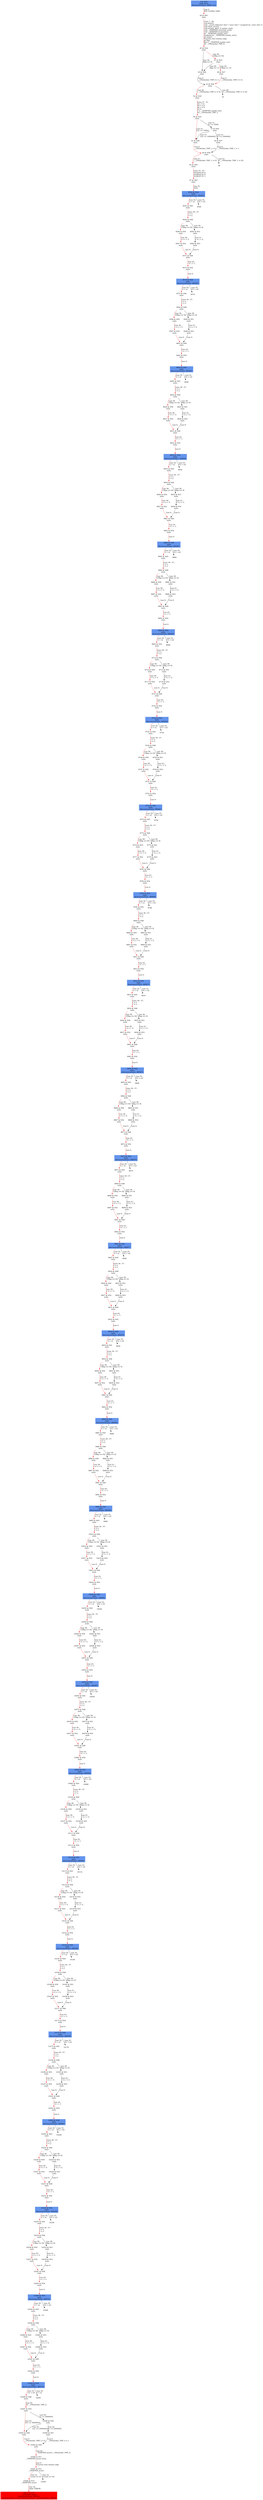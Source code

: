 digraph ARG {
node [style="filled" shape="box" color="white"]
0 [fillcolor="cornflowerblue" label="0 @ N20\nmain entry\nAbstractionState: ABS0: true\n" id="0"]
44 [label="44 @ N61\nmain\n" id="44"]
45 [label="45 @ N24\nmain\n" id="45"]
50 [label="50 @ N26\nmain\n" id="50"]
53 [label="53 @ N28\nmain\n" id="53"]
54 [label="54 @ N29\nmain\n" id="54"]
56 [label="56 @ N35\nmain\n" id="56"]
61 [label="61 @ N38\nmain\n" id="61"]
64 [label="64 @ N39\nmain\n" id="64"]
65 [label="65 @ N40\nmain\n" id="65"]
67 [label="67 @ N43\nmain\n" id="67"]
9544 [fillcolor="cornflowerblue" label="9544 @ N44\nmain\nAbstractionState: ABS653\n" id="9544"]
9545 [label="9545 @ N45\nmain\n" id="9545"]
9564 [label="9564 @ N48\nmain\n" id="9564"]
9566 [label="9566 @ N50\nmain\n" id="9566"]
9567 [label="9567 @ N52\nmain\n" id="9567"]
9571 [label="9571 @ N49\nmain\n" id="9571"]
9572 [label="9572 @ N54\nmain\n" id="9572"]
9574 [fillcolor="cornflowerblue" label="9574 @ N44\nmain\nAbstractionState: ABS655\n" id="9574"]
9575 [label="9575 @ N45\nmain\n" id="9575"]
9594 [label="9594 @ N48\nmain\n" id="9594"]
9596 [label="9596 @ N50\nmain\n" id="9596"]
9597 [label="9597 @ N52\nmain\n" id="9597"]
9601 [label="9601 @ N49\nmain\n" id="9601"]
9602 [label="9602 @ N54\nmain\n" id="9602"]
9604 [fillcolor="cornflowerblue" label="9604 @ N44\nmain\nAbstractionState: ABS657\n" id="9604"]
9605 [label="9605 @ N45\nmain\n" id="9605"]
9624 [label="9624 @ N48\nmain\n" id="9624"]
9626 [label="9626 @ N50\nmain\n" id="9626"]
9627 [label="9627 @ N52\nmain\n" id="9627"]
9631 [label="9631 @ N49\nmain\n" id="9631"]
9632 [label="9632 @ N54\nmain\n" id="9632"]
9634 [fillcolor="cornflowerblue" label="9634 @ N44\nmain\nAbstractionState: ABS659\n" id="9634"]
9635 [label="9635 @ N45\nmain\n" id="9635"]
9654 [label="9654 @ N48\nmain\n" id="9654"]
9656 [label="9656 @ N50\nmain\n" id="9656"]
9657 [label="9657 @ N52\nmain\n" id="9657"]
9661 [label="9661 @ N49\nmain\n" id="9661"]
9662 [label="9662 @ N54\nmain\n" id="9662"]
9664 [fillcolor="cornflowerblue" label="9664 @ N44\nmain\nAbstractionState: ABS661\n" id="9664"]
9665 [label="9665 @ N45\nmain\n" id="9665"]
9684 [label="9684 @ N48\nmain\n" id="9684"]
9686 [label="9686 @ N50\nmain\n" id="9686"]
9687 [label="9687 @ N52\nmain\n" id="9687"]
9691 [label="9691 @ N49\nmain\n" id="9691"]
9692 [label="9692 @ N54\nmain\n" id="9692"]
9694 [fillcolor="cornflowerblue" label="9694 @ N44\nmain\nAbstractionState: ABS663\n" id="9694"]
9695 [label="9695 @ N45\nmain\n" id="9695"]
9714 [label="9714 @ N48\nmain\n" id="9714"]
9716 [label="9716 @ N50\nmain\n" id="9716"]
9717 [label="9717 @ N52\nmain\n" id="9717"]
9721 [label="9721 @ N49\nmain\n" id="9721"]
9722 [label="9722 @ N54\nmain\n" id="9722"]
9724 [fillcolor="cornflowerblue" label="9724 @ N44\nmain\nAbstractionState: ABS665\n" id="9724"]
9725 [label="9725 @ N45\nmain\n" id="9725"]
9744 [label="9744 @ N48\nmain\n" id="9744"]
9746 [label="9746 @ N50\nmain\n" id="9746"]
9747 [label="9747 @ N52\nmain\n" id="9747"]
9751 [label="9751 @ N49\nmain\n" id="9751"]
9752 [label="9752 @ N54\nmain\n" id="9752"]
9754 [fillcolor="cornflowerblue" label="9754 @ N44\nmain\nAbstractionState: ABS667\n" id="9754"]
9755 [label="9755 @ N45\nmain\n" id="9755"]
9774 [label="9774 @ N48\nmain\n" id="9774"]
9776 [label="9776 @ N50\nmain\n" id="9776"]
9777 [label="9777 @ N52\nmain\n" id="9777"]
9781 [label="9781 @ N49\nmain\n" id="9781"]
9782 [label="9782 @ N54\nmain\n" id="9782"]
9784 [fillcolor="cornflowerblue" label="9784 @ N44\nmain\nAbstractionState: ABS669\n" id="9784"]
9785 [label="9785 @ N45\nmain\n" id="9785"]
9804 [label="9804 @ N48\nmain\n" id="9804"]
9806 [label="9806 @ N50\nmain\n" id="9806"]
9807 [label="9807 @ N52\nmain\n" id="9807"]
9811 [label="9811 @ N49\nmain\n" id="9811"]
9812 [label="9812 @ N54\nmain\n" id="9812"]
9814 [fillcolor="cornflowerblue" label="9814 @ N44\nmain\nAbstractionState: ABS671\n" id="9814"]
9815 [label="9815 @ N45\nmain\n" id="9815"]
9834 [label="9834 @ N48\nmain\n" id="9834"]
9836 [label="9836 @ N50\nmain\n" id="9836"]
9837 [label="9837 @ N52\nmain\n" id="9837"]
9841 [label="9841 @ N49\nmain\n" id="9841"]
9842 [label="9842 @ N54\nmain\n" id="9842"]
9844 [fillcolor="cornflowerblue" label="9844 @ N44\nmain\nAbstractionState: ABS673\n" id="9844"]
9845 [label="9845 @ N45\nmain\n" id="9845"]
9864 [label="9864 @ N48\nmain\n" id="9864"]
9866 [label="9866 @ N50\nmain\n" id="9866"]
9867 [label="9867 @ N52\nmain\n" id="9867"]
9871 [label="9871 @ N49\nmain\n" id="9871"]
9872 [label="9872 @ N54\nmain\n" id="9872"]
9874 [fillcolor="cornflowerblue" label="9874 @ N44\nmain\nAbstractionState: ABS675\n" id="9874"]
9875 [label="9875 @ N45\nmain\n" id="9875"]
9894 [label="9894 @ N48\nmain\n" id="9894"]
9896 [label="9896 @ N50\nmain\n" id="9896"]
9897 [label="9897 @ N52\nmain\n" id="9897"]
9901 [label="9901 @ N49\nmain\n" id="9901"]
9902 [label="9902 @ N54\nmain\n" id="9902"]
9904 [fillcolor="cornflowerblue" label="9904 @ N44\nmain\nAbstractionState: ABS677\n" id="9904"]
9905 [label="9905 @ N45\nmain\n" id="9905"]
9924 [label="9924 @ N48\nmain\n" id="9924"]
9926 [label="9926 @ N50\nmain\n" id="9926"]
9927 [label="9927 @ N52\nmain\n" id="9927"]
9931 [label="9931 @ N49\nmain\n" id="9931"]
9932 [label="9932 @ N54\nmain\n" id="9932"]
9934 [fillcolor="cornflowerblue" label="9934 @ N44\nmain\nAbstractionState: ABS679\n" id="9934"]
9935 [label="9935 @ N45\nmain\n" id="9935"]
9954 [label="9954 @ N48\nmain\n" id="9954"]
9956 [label="9956 @ N50\nmain\n" id="9956"]
9957 [label="9957 @ N52\nmain\n" id="9957"]
9961 [label="9961 @ N49\nmain\n" id="9961"]
9962 [label="9962 @ N54\nmain\n" id="9962"]
9964 [fillcolor="cornflowerblue" label="9964 @ N44\nmain\nAbstractionState: ABS681\n" id="9964"]
9965 [label="9965 @ N45\nmain\n" id="9965"]
9984 [label="9984 @ N48\nmain\n" id="9984"]
9986 [label="9986 @ N50\nmain\n" id="9986"]
9987 [label="9987 @ N52\nmain\n" id="9987"]
9991 [label="9991 @ N49\nmain\n" id="9991"]
9992 [label="9992 @ N54\nmain\n" id="9992"]
9994 [fillcolor="cornflowerblue" label="9994 @ N44\nmain\nAbstractionState: ABS683\n" id="9994"]
9995 [label="9995 @ N45\nmain\n" id="9995"]
10014 [label="10014 @ N48\nmain\n" id="10014"]
10016 [label="10016 @ N50\nmain\n" id="10016"]
10017 [label="10017 @ N52\nmain\n" id="10017"]
10021 [label="10021 @ N49\nmain\n" id="10021"]
10022 [label="10022 @ N54\nmain\n" id="10022"]
10024 [fillcolor="cornflowerblue" label="10024 @ N44\nmain\nAbstractionState: ABS685\n" id="10024"]
10025 [label="10025 @ N45\nmain\n" id="10025"]
10044 [label="10044 @ N48\nmain\n" id="10044"]
10046 [label="10046 @ N50\nmain\n" id="10046"]
10047 [label="10047 @ N52\nmain\n" id="10047"]
10051 [label="10051 @ N49\nmain\n" id="10051"]
10052 [label="10052 @ N54\nmain\n" id="10052"]
10054 [fillcolor="cornflowerblue" label="10054 @ N44\nmain\nAbstractionState: ABS687\n" id="10054"]
10055 [label="10055 @ N45\nmain\n" id="10055"]
10074 [label="10074 @ N48\nmain\n" id="10074"]
10076 [label="10076 @ N50\nmain\n" id="10076"]
10077 [label="10077 @ N52\nmain\n" id="10077"]
10081 [label="10081 @ N49\nmain\n" id="10081"]
10082 [label="10082 @ N54\nmain\n" id="10082"]
10084 [fillcolor="cornflowerblue" label="10084 @ N44\nmain\nAbstractionState: ABS689\n" id="10084"]
10085 [label="10085 @ N45\nmain\n" id="10085"]
10104 [label="10104 @ N48\nmain\n" id="10104"]
10106 [label="10106 @ N50\nmain\n" id="10106"]
10107 [label="10107 @ N52\nmain\n" id="10107"]
10111 [label="10111 @ N49\nmain\n" id="10111"]
10112 [label="10112 @ N54\nmain\n" id="10112"]
10114 [fillcolor="cornflowerblue" label="10114 @ N44\nmain\nAbstractionState: ABS691\n" id="10114"]
10115 [label="10115 @ N45\nmain\n" id="10115"]
10134 [label="10134 @ N48\nmain\n" id="10134"]
10136 [label="10136 @ N50\nmain\n" id="10136"]
10137 [label="10137 @ N52\nmain\n" id="10137"]
10141 [label="10141 @ N49\nmain\n" id="10141"]
10142 [label="10142 @ N54\nmain\n" id="10142"]
10144 [fillcolor="cornflowerblue" label="10144 @ N44\nmain\nAbstractionState: ABS693\n" id="10144"]
10145 [label="10145 @ N45\nmain\n" id="10145"]
10164 [label="10164 @ N48\nmain\n" id="10164"]
10166 [label="10166 @ N50\nmain\n" id="10166"]
10167 [label="10167 @ N52\nmain\n" id="10167"]
10171 [label="10171 @ N49\nmain\n" id="10171"]
10172 [label="10172 @ N54\nmain\n" id="10172"]
10174 [fillcolor="cornflowerblue" label="10174 @ N44\nmain\nAbstractionState: ABS695\n" id="10174"]
10175 [label="10175 @ N45\nmain\n" id="10175"]
10194 [label="10194 @ N48\nmain\n" id="10194"]
10196 [label="10196 @ N50\nmain\n" id="10196"]
10197 [label="10197 @ N52\nmain\n" id="10197"]
10201 [label="10201 @ N49\nmain\n" id="10201"]
10202 [label="10202 @ N54\nmain\n" id="10202"]
10204 [fillcolor="cornflowerblue" label="10204 @ N44\nmain\nAbstractionState: ABS697\n" id="10204"]
10205 [label="10205 @ N45\nmain\n" id="10205"]
10224 [label="10224 @ N48\nmain\n" id="10224"]
10226 [label="10226 @ N50\nmain\n" id="10226"]
10227 [label="10227 @ N52\nmain\n" id="10227"]
10231 [label="10231 @ N49\nmain\n" id="10231"]
10232 [label="10232 @ N54\nmain\n" id="10232"]
10234 [fillcolor="cornflowerblue" label="10234 @ N44\nmain\nAbstractionState: ABS699\n" id="10234"]
10235 [label="10235 @ N45\nmain\n" id="10235"]
10254 [label="10254 @ N48\nmain\n" id="10254"]
10256 [label="10256 @ N50\nmain\n" id="10256"]
10257 [label="10257 @ N52\nmain\n" id="10257"]
10261 [label="10261 @ N49\nmain\n" id="10261"]
10262 [label="10262 @ N54\nmain\n" id="10262"]
10264 [fillcolor="cornflowerblue" label="10264 @ N44\nmain\nAbstractionState: ABS701\n" id="10264"]
10265 [label="10265 @ N45\nmain\n" id="10265"]
10284 [label="10284 @ N48\nmain\n" id="10284"]
10286 [label="10286 @ N50\nmain\n" id="10286"]
10287 [label="10287 @ N52\nmain\n" id="10287"]
10291 [label="10291 @ N49\nmain\n" id="10291"]
10292 [label="10292 @ N54\nmain\n" id="10292"]
10294 [fillcolor="cornflowerblue" label="10294 @ N44\nmain\nAbstractionState: ABS703\n" id="10294"]
10296 [label="10296 @ N46\nmain\n" id="10296"]
10297 [label="10297 @ N55\nmain\n" id="10297"]
10302 [label="10302 @ N58\nmain\n" id="10302"]
10305 [label="10305 @ N59\nmain\n" id="10305"]
10306 [label="10306 @ N11\n__VERIFIER_assert entry\n" id="10306"]
10307 [label="10307 @ N12\n__VERIFIER_assert\n" id="10307"]
10308 [label="10308 @ N14\n__VERIFIER_assert\n" id="10308"]
10311 [fillcolor="red" label="10311 @ N15\n__VERIFIER_assert\nAbstractionState: ABS704\n AutomatonState: ErrorLabelAutomaton: _predefinedState_ERROR\n" id="10311"]
10298 [label="10298 @ N56\nmain\n" id="10298"]
10300 [label="10300 @ N57\nmain\n" id="10300"]
10285 [label="10285 @ N51\nmain\n" id="10285"]
10289 [label="10289 @ N53\nmain\n" id="10289"]
10255 [label="10255 @ N51\nmain\n" id="10255"]
10259 [label="10259 @ N53\nmain\n" id="10259"]
10225 [label="10225 @ N51\nmain\n" id="10225"]
10229 [label="10229 @ N53\nmain\n" id="10229"]
10195 [label="10195 @ N51\nmain\n" id="10195"]
10199 [label="10199 @ N53\nmain\n" id="10199"]
10165 [label="10165 @ N51\nmain\n" id="10165"]
10169 [label="10169 @ N53\nmain\n" id="10169"]
10135 [label="10135 @ N51\nmain\n" id="10135"]
10139 [label="10139 @ N53\nmain\n" id="10139"]
10105 [label="10105 @ N51\nmain\n" id="10105"]
10109 [label="10109 @ N53\nmain\n" id="10109"]
10075 [label="10075 @ N51\nmain\n" id="10075"]
10079 [label="10079 @ N53\nmain\n" id="10079"]
10045 [label="10045 @ N51\nmain\n" id="10045"]
10049 [label="10049 @ N53\nmain\n" id="10049"]
10015 [label="10015 @ N51\nmain\n" id="10015"]
10019 [label="10019 @ N53\nmain\n" id="10019"]
9985 [label="9985 @ N51\nmain\n" id="9985"]
9989 [label="9989 @ N53\nmain\n" id="9989"]
9955 [label="9955 @ N51\nmain\n" id="9955"]
9959 [label="9959 @ N53\nmain\n" id="9959"]
9925 [label="9925 @ N51\nmain\n" id="9925"]
9929 [label="9929 @ N53\nmain\n" id="9929"]
9895 [label="9895 @ N51\nmain\n" id="9895"]
9899 [label="9899 @ N53\nmain\n" id="9899"]
9865 [label="9865 @ N51\nmain\n" id="9865"]
9869 [label="9869 @ N53\nmain\n" id="9869"]
9835 [label="9835 @ N51\nmain\n" id="9835"]
9839 [label="9839 @ N53\nmain\n" id="9839"]
9805 [label="9805 @ N51\nmain\n" id="9805"]
9809 [label="9809 @ N53\nmain\n" id="9809"]
9775 [label="9775 @ N51\nmain\n" id="9775"]
9779 [label="9779 @ N53\nmain\n" id="9779"]
9745 [label="9745 @ N51\nmain\n" id="9745"]
9749 [label="9749 @ N53\nmain\n" id="9749"]
9715 [label="9715 @ N51\nmain\n" id="9715"]
9719 [label="9719 @ N53\nmain\n" id="9719"]
9685 [label="9685 @ N51\nmain\n" id="9685"]
9689 [label="9689 @ N53\nmain\n" id="9689"]
9655 [label="9655 @ N51\nmain\n" id="9655"]
9659 [label="9659 @ N53\nmain\n" id="9659"]
9625 [label="9625 @ N51\nmain\n" id="9625"]
9629 [label="9629 @ N53\nmain\n" id="9629"]
9595 [label="9595 @ N51\nmain\n" id="9595"]
9599 [label="9599 @ N53\nmain\n" id="9599"]
9565 [label="9565 @ N51\nmain\n" id="9565"]
9569 [label="9569 @ N53\nmain\n" id="9569"]
57 [label="57 @ N36\nmain\n" id="57"]
59 [label="59 @ N37\nmain\n" id="59"]
47 [label="47 @ N25\nmain\n" id="47"]
49 [label="49 @ N27\nmain\n" id="49"]
0 -> 44 [color="red" label="Line 0: \lINIT GLOBAL VARS\l" id="0 -> 44"]
44 -> 45 [color="red" label="Lines 7 - 26: \lvoid abort();\lvoid __assert_fail(const char *, const char *, unsigned int, const char *);\lvoid reach_error();\lvoid assume_abort_if_not(int cond);\lvoid __VERIFIER_assert(int cond);\lvoid __VERIFIER_assume(int);\lint __VERIFIER_nondet_int();\lunsigned int __VERIFIER_nondet_uint();\lint main();\lFunction start dummy edge\lint flag;\lflag = __VERIFIER_nondet_int();\lint __CPAchecker_TMP_0;\l" id="44 -> 45"]
45 -> 47 [color="red" label="Line 26: \l[!(flag == 0)]\l" id="45 -> 47"]
45 -> 50 [label="Line 26: \l[flag == 0]\l" id="45 -> 50"]
50 -> 53 [label="Line 0: \l__CPAchecker_TMP_0 = 1;\l" id="50 -> 53"]
53 -> 54 [color="red" label="Line 26: \l[__CPAchecker_TMP_0 != 0]\l" id="53 -> 54"]
53 -> 55 [label="Line 26: \l[!(__CPAchecker_TMP_0 != 0)]\l" id="53 -> 55"]
54 -> 56 [color="red" label="Lines 27 - 31: \lint i = 0;\lint x = 0;\lint y = 0;\lint n;\ln = __VERIFIER_nondet_int();\lint __CPAchecker_TMP_1;\l" id="54 -> 56"]
56 -> 57 [label="Line 31: \l[n >= 1000]\l" id="56 -> 57"]
56 -> 61 [color="red" label="Line 31: \l[!(n >= 1000)]\l" id="56 -> 61"]
61 -> 64 [color="red" label="Line 0: \l__CPAchecker_TMP_1 = 0;\l" id="61 -> 64"]
64 -> 65 [color="red" label="Line 31: \l[__CPAchecker_TMP_1 != 0]\l" id="64 -> 65"]
64 -> 66 [label="Line 31: \l[!(__CPAchecker_TMP_1 != 0)]\l" id="64 -> 66"]
65 -> 67 [color="red" label="Lines 33 - 33: \lunsigned int a;\lunsigned int b;\lunsigned int r;\l" id="65 -> 67"]
67 -> 9544 [color="red" label="Line 35: \lwhile\l" id="67 -> 9544"]
9544 -> 9545 [color="red" label="Line 35: \l[i < n]\l" id="9544 -> 9545"]
9544 -> 9546 [label="Line 35: \l[!(i < n)]\l" id="9544 -> 9546"]
9545 -> 9564 [color="red" label="Lines 36 - 37: \lx = x;\ly = y;\l" id="9545 -> 9564"]
9564 -> 9565 [label="Line 38: \l[flag == 0]\l" id="9564 -> 9565"]
9564 -> 9566 [color="red" label="Line 38: \l[!(flag == 0)]\l" id="9564 -> 9566"]
9566 -> 9567 [color="red" label="Line 39: \lx = x + 3;\l" id="9566 -> 9567"]
9567 -> 9571 [color="red" label="Line 0: \l\l" id="9567 -> 9571"]
9571 -> 9572 [color="red" label="Line 43: \li = i + 1;\l" id="9571 -> 9572"]
9572 -> 9574 [color="red" label="Line 0: \l\l" id="9572 -> 9574"]
9574 -> 9575 [color="red" label="Line 35: \l[i < n]\l" id="9574 -> 9575"]
9574 -> 9576 [label="Line 35: \l[!(i < n)]\l" id="9574 -> 9576"]
9575 -> 9594 [color="red" label="Lines 36 - 37: \lx = x;\ly = y;\l" id="9575 -> 9594"]
9594 -> 9595 [label="Line 38: \l[flag == 0]\l" id="9594 -> 9595"]
9594 -> 9596 [color="red" label="Line 38: \l[!(flag == 0)]\l" id="9594 -> 9596"]
9596 -> 9597 [color="red" label="Line 39: \lx = x + 3;\l" id="9596 -> 9597"]
9597 -> 9601 [color="red" label="Line 0: \l\l" id="9597 -> 9601"]
9601 -> 9602 [color="red" label="Line 43: \li = i + 1;\l" id="9601 -> 9602"]
9602 -> 9604 [color="red" label="Line 0: \l\l" id="9602 -> 9604"]
9604 -> 9605 [color="red" label="Line 35: \l[i < n]\l" id="9604 -> 9605"]
9604 -> 9606 [label="Line 35: \l[!(i < n)]\l" id="9604 -> 9606"]
9605 -> 9624 [color="red" label="Lines 36 - 37: \lx = x;\ly = y;\l" id="9605 -> 9624"]
9624 -> 9625 [label="Line 38: \l[flag == 0]\l" id="9624 -> 9625"]
9624 -> 9626 [color="red" label="Line 38: \l[!(flag == 0)]\l" id="9624 -> 9626"]
9626 -> 9627 [color="red" label="Line 39: \lx = x + 3;\l" id="9626 -> 9627"]
9627 -> 9631 [color="red" label="Line 0: \l\l" id="9627 -> 9631"]
9631 -> 9632 [color="red" label="Line 43: \li = i + 1;\l" id="9631 -> 9632"]
9632 -> 9634 [color="red" label="Line 0: \l\l" id="9632 -> 9634"]
9634 -> 9635 [color="red" label="Line 35: \l[i < n]\l" id="9634 -> 9635"]
9634 -> 9636 [label="Line 35: \l[!(i < n)]\l" id="9634 -> 9636"]
9635 -> 9654 [color="red" label="Lines 36 - 37: \lx = x;\ly = y;\l" id="9635 -> 9654"]
9654 -> 9655 [label="Line 38: \l[flag == 0]\l" id="9654 -> 9655"]
9654 -> 9656 [color="red" label="Line 38: \l[!(flag == 0)]\l" id="9654 -> 9656"]
9656 -> 9657 [color="red" label="Line 39: \lx = x + 3;\l" id="9656 -> 9657"]
9657 -> 9661 [color="red" label="Line 0: \l\l" id="9657 -> 9661"]
9661 -> 9662 [color="red" label="Line 43: \li = i + 1;\l" id="9661 -> 9662"]
9662 -> 9664 [color="red" label="Line 0: \l\l" id="9662 -> 9664"]
9664 -> 9665 [color="red" label="Line 35: \l[i < n]\l" id="9664 -> 9665"]
9664 -> 9666 [label="Line 35: \l[!(i < n)]\l" id="9664 -> 9666"]
9665 -> 9684 [color="red" label="Lines 36 - 37: \lx = x;\ly = y;\l" id="9665 -> 9684"]
9684 -> 9685 [label="Line 38: \l[flag == 0]\l" id="9684 -> 9685"]
9684 -> 9686 [color="red" label="Line 38: \l[!(flag == 0)]\l" id="9684 -> 9686"]
9686 -> 9687 [color="red" label="Line 39: \lx = x + 3;\l" id="9686 -> 9687"]
9687 -> 9691 [color="red" label="Line 0: \l\l" id="9687 -> 9691"]
9691 -> 9692 [color="red" label="Line 43: \li = i + 1;\l" id="9691 -> 9692"]
9692 -> 9694 [color="red" label="Line 0: \l\l" id="9692 -> 9694"]
9694 -> 9695 [color="red" label="Line 35: \l[i < n]\l" id="9694 -> 9695"]
9694 -> 9696 [label="Line 35: \l[!(i < n)]\l" id="9694 -> 9696"]
9695 -> 9714 [color="red" label="Lines 36 - 37: \lx = x;\ly = y;\l" id="9695 -> 9714"]
9714 -> 9715 [label="Line 38: \l[flag == 0]\l" id="9714 -> 9715"]
9714 -> 9716 [color="red" label="Line 38: \l[!(flag == 0)]\l" id="9714 -> 9716"]
9716 -> 9717 [color="red" label="Line 39: \lx = x + 3;\l" id="9716 -> 9717"]
9717 -> 9721 [color="red" label="Line 0: \l\l" id="9717 -> 9721"]
9721 -> 9722 [color="red" label="Line 43: \li = i + 1;\l" id="9721 -> 9722"]
9722 -> 9724 [color="red" label="Line 0: \l\l" id="9722 -> 9724"]
9724 -> 9725 [color="red" label="Line 35: \l[i < n]\l" id="9724 -> 9725"]
9724 -> 9726 [label="Line 35: \l[!(i < n)]\l" id="9724 -> 9726"]
9725 -> 9744 [color="red" label="Lines 36 - 37: \lx = x;\ly = y;\l" id="9725 -> 9744"]
9744 -> 9745 [label="Line 38: \l[flag == 0]\l" id="9744 -> 9745"]
9744 -> 9746 [color="red" label="Line 38: \l[!(flag == 0)]\l" id="9744 -> 9746"]
9746 -> 9747 [color="red" label="Line 39: \lx = x + 3;\l" id="9746 -> 9747"]
9747 -> 9751 [color="red" label="Line 0: \l\l" id="9747 -> 9751"]
9751 -> 9752 [color="red" label="Line 43: \li = i + 1;\l" id="9751 -> 9752"]
9752 -> 9754 [color="red" label="Line 0: \l\l" id="9752 -> 9754"]
9754 -> 9755 [color="red" label="Line 35: \l[i < n]\l" id="9754 -> 9755"]
9754 -> 9756 [label="Line 35: \l[!(i < n)]\l" id="9754 -> 9756"]
9755 -> 9774 [color="red" label="Lines 36 - 37: \lx = x;\ly = y;\l" id="9755 -> 9774"]
9774 -> 9775 [label="Line 38: \l[flag == 0]\l" id="9774 -> 9775"]
9774 -> 9776 [color="red" label="Line 38: \l[!(flag == 0)]\l" id="9774 -> 9776"]
9776 -> 9777 [color="red" label="Line 39: \lx = x + 3;\l" id="9776 -> 9777"]
9777 -> 9781 [color="red" label="Line 0: \l\l" id="9777 -> 9781"]
9781 -> 9782 [color="red" label="Line 43: \li = i + 1;\l" id="9781 -> 9782"]
9782 -> 9784 [color="red" label="Line 0: \l\l" id="9782 -> 9784"]
9784 -> 9785 [color="red" label="Line 35: \l[i < n]\l" id="9784 -> 9785"]
9784 -> 9786 [label="Line 35: \l[!(i < n)]\l" id="9784 -> 9786"]
9785 -> 9804 [color="red" label="Lines 36 - 37: \lx = x;\ly = y;\l" id="9785 -> 9804"]
9804 -> 9805 [label="Line 38: \l[flag == 0]\l" id="9804 -> 9805"]
9804 -> 9806 [color="red" label="Line 38: \l[!(flag == 0)]\l" id="9804 -> 9806"]
9806 -> 9807 [color="red" label="Line 39: \lx = x + 3;\l" id="9806 -> 9807"]
9807 -> 9811 [color="red" label="Line 0: \l\l" id="9807 -> 9811"]
9811 -> 9812 [color="red" label="Line 43: \li = i + 1;\l" id="9811 -> 9812"]
9812 -> 9814 [color="red" label="Line 0: \l\l" id="9812 -> 9814"]
9814 -> 9815 [color="red" label="Line 35: \l[i < n]\l" id="9814 -> 9815"]
9814 -> 9816 [label="Line 35: \l[!(i < n)]\l" id="9814 -> 9816"]
9815 -> 9834 [color="red" label="Lines 36 - 37: \lx = x;\ly = y;\l" id="9815 -> 9834"]
9834 -> 9835 [label="Line 38: \l[flag == 0]\l" id="9834 -> 9835"]
9834 -> 9836 [color="red" label="Line 38: \l[!(flag == 0)]\l" id="9834 -> 9836"]
9836 -> 9837 [color="red" label="Line 39: \lx = x + 3;\l" id="9836 -> 9837"]
9837 -> 9841 [color="red" label="Line 0: \l\l" id="9837 -> 9841"]
9841 -> 9842 [color="red" label="Line 43: \li = i + 1;\l" id="9841 -> 9842"]
9842 -> 9844 [color="red" label="Line 0: \l\l" id="9842 -> 9844"]
9844 -> 9845 [color="red" label="Line 35: \l[i < n]\l" id="9844 -> 9845"]
9844 -> 9846 [label="Line 35: \l[!(i < n)]\l" id="9844 -> 9846"]
9845 -> 9864 [color="red" label="Lines 36 - 37: \lx = x;\ly = y;\l" id="9845 -> 9864"]
9864 -> 9865 [label="Line 38: \l[flag == 0]\l" id="9864 -> 9865"]
9864 -> 9866 [color="red" label="Line 38: \l[!(flag == 0)]\l" id="9864 -> 9866"]
9866 -> 9867 [color="red" label="Line 39: \lx = x + 3;\l" id="9866 -> 9867"]
9867 -> 9871 [color="red" label="Line 0: \l\l" id="9867 -> 9871"]
9871 -> 9872 [color="red" label="Line 43: \li = i + 1;\l" id="9871 -> 9872"]
9872 -> 9874 [color="red" label="Line 0: \l\l" id="9872 -> 9874"]
9874 -> 9875 [color="red" label="Line 35: \l[i < n]\l" id="9874 -> 9875"]
9874 -> 9876 [label="Line 35: \l[!(i < n)]\l" id="9874 -> 9876"]
9875 -> 9894 [color="red" label="Lines 36 - 37: \lx = x;\ly = y;\l" id="9875 -> 9894"]
9894 -> 9895 [label="Line 38: \l[flag == 0]\l" id="9894 -> 9895"]
9894 -> 9896 [color="red" label="Line 38: \l[!(flag == 0)]\l" id="9894 -> 9896"]
9896 -> 9897 [color="red" label="Line 39: \lx = x + 3;\l" id="9896 -> 9897"]
9897 -> 9901 [color="red" label="Line 0: \l\l" id="9897 -> 9901"]
9901 -> 9902 [color="red" label="Line 43: \li = i + 1;\l" id="9901 -> 9902"]
9902 -> 9904 [color="red" label="Line 0: \l\l" id="9902 -> 9904"]
9904 -> 9905 [color="red" label="Line 35: \l[i < n]\l" id="9904 -> 9905"]
9904 -> 9906 [label="Line 35: \l[!(i < n)]\l" id="9904 -> 9906"]
9905 -> 9924 [color="red" label="Lines 36 - 37: \lx = x;\ly = y;\l" id="9905 -> 9924"]
9924 -> 9925 [label="Line 38: \l[flag == 0]\l" id="9924 -> 9925"]
9924 -> 9926 [color="red" label="Line 38: \l[!(flag == 0)]\l" id="9924 -> 9926"]
9926 -> 9927 [color="red" label="Line 39: \lx = x + 3;\l" id="9926 -> 9927"]
9927 -> 9931 [color="red" label="Line 0: \l\l" id="9927 -> 9931"]
9931 -> 9932 [color="red" label="Line 43: \li = i + 1;\l" id="9931 -> 9932"]
9932 -> 9934 [color="red" label="Line 0: \l\l" id="9932 -> 9934"]
9934 -> 9935 [color="red" label="Line 35: \l[i < n]\l" id="9934 -> 9935"]
9934 -> 9936 [label="Line 35: \l[!(i < n)]\l" id="9934 -> 9936"]
9935 -> 9954 [color="red" label="Lines 36 - 37: \lx = x;\ly = y;\l" id="9935 -> 9954"]
9954 -> 9955 [label="Line 38: \l[flag == 0]\l" id="9954 -> 9955"]
9954 -> 9956 [color="red" label="Line 38: \l[!(flag == 0)]\l" id="9954 -> 9956"]
9956 -> 9957 [color="red" label="Line 39: \lx = x + 3;\l" id="9956 -> 9957"]
9957 -> 9961 [color="red" label="Line 0: \l\l" id="9957 -> 9961"]
9961 -> 9962 [color="red" label="Line 43: \li = i + 1;\l" id="9961 -> 9962"]
9962 -> 9964 [color="red" label="Line 0: \l\l" id="9962 -> 9964"]
9964 -> 9965 [color="red" label="Line 35: \l[i < n]\l" id="9964 -> 9965"]
9964 -> 9966 [label="Line 35: \l[!(i < n)]\l" id="9964 -> 9966"]
9965 -> 9984 [color="red" label="Lines 36 - 37: \lx = x;\ly = y;\l" id="9965 -> 9984"]
9984 -> 9985 [label="Line 38: \l[flag == 0]\l" id="9984 -> 9985"]
9984 -> 9986 [color="red" label="Line 38: \l[!(flag == 0)]\l" id="9984 -> 9986"]
9986 -> 9987 [color="red" label="Line 39: \lx = x + 3;\l" id="9986 -> 9987"]
9987 -> 9991 [color="red" label="Line 0: \l\l" id="9987 -> 9991"]
9991 -> 9992 [color="red" label="Line 43: \li = i + 1;\l" id="9991 -> 9992"]
9992 -> 9994 [color="red" label="Line 0: \l\l" id="9992 -> 9994"]
9994 -> 9995 [color="red" label="Line 35: \l[i < n]\l" id="9994 -> 9995"]
9994 -> 9996 [label="Line 35: \l[!(i < n)]\l" id="9994 -> 9996"]
9995 -> 10014 [color="red" label="Lines 36 - 37: \lx = x;\ly = y;\l" id="9995 -> 10014"]
10014 -> 10015 [label="Line 38: \l[flag == 0]\l" id="10014 -> 10015"]
10014 -> 10016 [color="red" label="Line 38: \l[!(flag == 0)]\l" id="10014 -> 10016"]
10016 -> 10017 [color="red" label="Line 39: \lx = x + 3;\l" id="10016 -> 10017"]
10017 -> 10021 [color="red" label="Line 0: \l\l" id="10017 -> 10021"]
10021 -> 10022 [color="red" label="Line 43: \li = i + 1;\l" id="10021 -> 10022"]
10022 -> 10024 [color="red" label="Line 0: \l\l" id="10022 -> 10024"]
10024 -> 10025 [color="red" label="Line 35: \l[i < n]\l" id="10024 -> 10025"]
10024 -> 10026 [label="Line 35: \l[!(i < n)]\l" id="10024 -> 10026"]
10025 -> 10044 [color="red" label="Lines 36 - 37: \lx = x;\ly = y;\l" id="10025 -> 10044"]
10044 -> 10045 [label="Line 38: \l[flag == 0]\l" id="10044 -> 10045"]
10044 -> 10046 [color="red" label="Line 38: \l[!(flag == 0)]\l" id="10044 -> 10046"]
10046 -> 10047 [color="red" label="Line 39: \lx = x + 3;\l" id="10046 -> 10047"]
10047 -> 10051 [color="red" label="Line 0: \l\l" id="10047 -> 10051"]
10051 -> 10052 [color="red" label="Line 43: \li = i + 1;\l" id="10051 -> 10052"]
10052 -> 10054 [color="red" label="Line 0: \l\l" id="10052 -> 10054"]
10054 -> 10055 [color="red" label="Line 35: \l[i < n]\l" id="10054 -> 10055"]
10054 -> 10056 [label="Line 35: \l[!(i < n)]\l" id="10054 -> 10056"]
10055 -> 10074 [color="red" label="Lines 36 - 37: \lx = x;\ly = y;\l" id="10055 -> 10074"]
10074 -> 10075 [label="Line 38: \l[flag == 0]\l" id="10074 -> 10075"]
10074 -> 10076 [color="red" label="Line 38: \l[!(flag == 0)]\l" id="10074 -> 10076"]
10076 -> 10077 [color="red" label="Line 39: \lx = x + 3;\l" id="10076 -> 10077"]
10077 -> 10081 [color="red" label="Line 0: \l\l" id="10077 -> 10081"]
10081 -> 10082 [color="red" label="Line 43: \li = i + 1;\l" id="10081 -> 10082"]
10082 -> 10084 [color="red" label="Line 0: \l\l" id="10082 -> 10084"]
10084 -> 10085 [color="red" label="Line 35: \l[i < n]\l" id="10084 -> 10085"]
10084 -> 10086 [label="Line 35: \l[!(i < n)]\l" id="10084 -> 10086"]
10085 -> 10104 [color="red" label="Lines 36 - 37: \lx = x;\ly = y;\l" id="10085 -> 10104"]
10104 -> 10105 [label="Line 38: \l[flag == 0]\l" id="10104 -> 10105"]
10104 -> 10106 [color="red" label="Line 38: \l[!(flag == 0)]\l" id="10104 -> 10106"]
10106 -> 10107 [color="red" label="Line 39: \lx = x + 3;\l" id="10106 -> 10107"]
10107 -> 10111 [color="red" label="Line 0: \l\l" id="10107 -> 10111"]
10111 -> 10112 [color="red" label="Line 43: \li = i + 1;\l" id="10111 -> 10112"]
10112 -> 10114 [color="red" label="Line 0: \l\l" id="10112 -> 10114"]
10114 -> 10115 [color="red" label="Line 35: \l[i < n]\l" id="10114 -> 10115"]
10114 -> 10116 [label="Line 35: \l[!(i < n)]\l" id="10114 -> 10116"]
10115 -> 10134 [color="red" label="Lines 36 - 37: \lx = x;\ly = y;\l" id="10115 -> 10134"]
10134 -> 10135 [label="Line 38: \l[flag == 0]\l" id="10134 -> 10135"]
10134 -> 10136 [color="red" label="Line 38: \l[!(flag == 0)]\l" id="10134 -> 10136"]
10136 -> 10137 [color="red" label="Line 39: \lx = x + 3;\l" id="10136 -> 10137"]
10137 -> 10141 [color="red" label="Line 0: \l\l" id="10137 -> 10141"]
10141 -> 10142 [color="red" label="Line 43: \li = i + 1;\l" id="10141 -> 10142"]
10142 -> 10144 [color="red" label="Line 0: \l\l" id="10142 -> 10144"]
10144 -> 10145 [color="red" label="Line 35: \l[i < n]\l" id="10144 -> 10145"]
10144 -> 10146 [label="Line 35: \l[!(i < n)]\l" id="10144 -> 10146"]
10145 -> 10164 [color="red" label="Lines 36 - 37: \lx = x;\ly = y;\l" id="10145 -> 10164"]
10164 -> 10165 [label="Line 38: \l[flag == 0]\l" id="10164 -> 10165"]
10164 -> 10166 [color="red" label="Line 38: \l[!(flag == 0)]\l" id="10164 -> 10166"]
10166 -> 10167 [color="red" label="Line 39: \lx = x + 3;\l" id="10166 -> 10167"]
10167 -> 10171 [color="red" label="Line 0: \l\l" id="10167 -> 10171"]
10171 -> 10172 [color="red" label="Line 43: \li = i + 1;\l" id="10171 -> 10172"]
10172 -> 10174 [color="red" label="Line 0: \l\l" id="10172 -> 10174"]
10174 -> 10175 [color="red" label="Line 35: \l[i < n]\l" id="10174 -> 10175"]
10174 -> 10176 [label="Line 35: \l[!(i < n)]\l" id="10174 -> 10176"]
10175 -> 10194 [color="red" label="Lines 36 - 37: \lx = x;\ly = y;\l" id="10175 -> 10194"]
10194 -> 10195 [label="Line 38: \l[flag == 0]\l" id="10194 -> 10195"]
10194 -> 10196 [color="red" label="Line 38: \l[!(flag == 0)]\l" id="10194 -> 10196"]
10196 -> 10197 [color="red" label="Line 39: \lx = x + 3;\l" id="10196 -> 10197"]
10197 -> 10201 [color="red" label="Line 0: \l\l" id="10197 -> 10201"]
10201 -> 10202 [color="red" label="Line 43: \li = i + 1;\l" id="10201 -> 10202"]
10202 -> 10204 [color="red" label="Line 0: \l\l" id="10202 -> 10204"]
10204 -> 10205 [color="red" label="Line 35: \l[i < n]\l" id="10204 -> 10205"]
10204 -> 10206 [label="Line 35: \l[!(i < n)]\l" id="10204 -> 10206"]
10205 -> 10224 [color="red" label="Lines 36 - 37: \lx = x;\ly = y;\l" id="10205 -> 10224"]
10224 -> 10225 [label="Line 38: \l[flag == 0]\l" id="10224 -> 10225"]
10224 -> 10226 [color="red" label="Line 38: \l[!(flag == 0)]\l" id="10224 -> 10226"]
10226 -> 10227 [color="red" label="Line 39: \lx = x + 3;\l" id="10226 -> 10227"]
10227 -> 10231 [color="red" label="Line 0: \l\l" id="10227 -> 10231"]
10231 -> 10232 [color="red" label="Line 43: \li = i + 1;\l" id="10231 -> 10232"]
10232 -> 10234 [color="red" label="Line 0: \l\l" id="10232 -> 10234"]
10234 -> 10235 [color="red" label="Line 35: \l[i < n]\l" id="10234 -> 10235"]
10234 -> 10236 [label="Line 35: \l[!(i < n)]\l" id="10234 -> 10236"]
10235 -> 10254 [color="red" label="Lines 36 - 37: \lx = x;\ly = y;\l" id="10235 -> 10254"]
10254 -> 10255 [label="Line 38: \l[flag == 0]\l" id="10254 -> 10255"]
10254 -> 10256 [color="red" label="Line 38: \l[!(flag == 0)]\l" id="10254 -> 10256"]
10256 -> 10257 [color="red" label="Line 39: \lx = x + 3;\l" id="10256 -> 10257"]
10257 -> 10261 [color="red" label="Line 0: \l\l" id="10257 -> 10261"]
10261 -> 10262 [color="red" label="Line 43: \li = i + 1;\l" id="10261 -> 10262"]
10262 -> 10264 [color="red" label="Line 0: \l\l" id="10262 -> 10264"]
10264 -> 10265 [color="red" label="Line 35: \l[i < n]\l" id="10264 -> 10265"]
10264 -> 10266 [label="Line 35: \l[!(i < n)]\l" id="10264 -> 10266"]
10265 -> 10284 [color="red" label="Lines 36 - 37: \lx = x;\ly = y;\l" id="10265 -> 10284"]
10284 -> 10285 [label="Line 38: \l[flag == 0]\l" id="10284 -> 10285"]
10284 -> 10286 [color="red" label="Line 38: \l[!(flag == 0)]\l" id="10284 -> 10286"]
10286 -> 10287 [color="red" label="Line 39: \lx = x + 3;\l" id="10286 -> 10287"]
10287 -> 10291 [color="red" label="Line 0: \l\l" id="10287 -> 10291"]
10291 -> 10292 [color="red" label="Line 43: \li = i + 1;\l" id="10291 -> 10292"]
10292 -> 10294 [color="red" label="Line 0: \l\l" id="10292 -> 10294"]
10294 -> 10295 [label="Line 35: \l[i < n]\l" id="10294 -> 10295"]
10294 -> 10296 [color="red" label="Line 35: \l[!(i < n)]\l" id="10294 -> 10296"]
10296 -> 10297 [color="red" label="Line 45: \lint __CPAchecker_TMP_2;\l" id="10296 -> 10297"]
10297 -> 10298 [label="Line 45: \l[x <= 3000003]\l" id="10297 -> 10298"]
10297 -> 10302 [color="red" label="Line 45: \l[!(x <= 3000003)]\l" id="10297 -> 10302"]
10302 -> 10305 [color="red" label="Line 0: \l__CPAchecker_TMP_2 = 0;\l" id="10302 -> 10305"]
10305 -> 10306 [color="red" label="Line 45: \l__VERIFIER_assert(__CPAchecker_TMP_2)\l" id="10305 -> 10306"]
10306 -> 10307 [color="red" label="Line 0: \lFunction start dummy edge\l" id="10306 -> 10307"]
10307 -> 10308 [color="red" label="Line 15: \l[cond == 0]\l" id="10307 -> 10308"]
10307 -> 10309 [label="Line 15: \l[!(cond == 0)]\l" id="10307 -> 10309"]
10308 -> 10311 [color="red" label="Line 16: \lLabel: ERROR\l" id="10308 -> 10311"]
10298 -> 10300 [label="Line 45: \l[y <= 2000002]\l" id="10298 -> 10300"]
10298 -> 10302 [label="Line 45: \l[!(y <= 2000002)]\l" id="10298 -> 10302"]
10300 -> 10305 [label="Line 0: \l__CPAchecker_TMP_2 = 1;\l" id="10300 -> 10305"]
10285 -> 10289 [label="Line 41: \ly = y + 2;\l" id="10285 -> 10289"]
10289 -> 10291 [label="Line 0: \l\l" id="10289 -> 10291"]
10255 -> 10259 [label="Line 41: \ly = y + 2;\l" id="10255 -> 10259"]
10259 -> 10261 [label="Line 0: \l\l" id="10259 -> 10261"]
10225 -> 10229 [label="Line 41: \ly = y + 2;\l" id="10225 -> 10229"]
10229 -> 10231 [label="Line 0: \l\l" id="10229 -> 10231"]
10195 -> 10199 [label="Line 41: \ly = y + 2;\l" id="10195 -> 10199"]
10199 -> 10201 [label="Line 0: \l\l" id="10199 -> 10201"]
10165 -> 10169 [label="Line 41: \ly = y + 2;\l" id="10165 -> 10169"]
10169 -> 10171 [label="Line 0: \l\l" id="10169 -> 10171"]
10135 -> 10139 [label="Line 41: \ly = y + 2;\l" id="10135 -> 10139"]
10139 -> 10141 [label="Line 0: \l\l" id="10139 -> 10141"]
10105 -> 10109 [label="Line 41: \ly = y + 2;\l" id="10105 -> 10109"]
10109 -> 10111 [label="Line 0: \l\l" id="10109 -> 10111"]
10075 -> 10079 [label="Line 41: \ly = y + 2;\l" id="10075 -> 10079"]
10079 -> 10081 [label="Line 0: \l\l" id="10079 -> 10081"]
10045 -> 10049 [label="Line 41: \ly = y + 2;\l" id="10045 -> 10049"]
10049 -> 10051 [label="Line 0: \l\l" id="10049 -> 10051"]
10015 -> 10019 [label="Line 41: \ly = y + 2;\l" id="10015 -> 10019"]
10019 -> 10021 [label="Line 0: \l\l" id="10019 -> 10021"]
9985 -> 9989 [label="Line 41: \ly = y + 2;\l" id="9985 -> 9989"]
9989 -> 9991 [label="Line 0: \l\l" id="9989 -> 9991"]
9955 -> 9959 [label="Line 41: \ly = y + 2;\l" id="9955 -> 9959"]
9959 -> 9961 [label="Line 0: \l\l" id="9959 -> 9961"]
9925 -> 9929 [label="Line 41: \ly = y + 2;\l" id="9925 -> 9929"]
9929 -> 9931 [label="Line 0: \l\l" id="9929 -> 9931"]
9895 -> 9899 [label="Line 41: \ly = y + 2;\l" id="9895 -> 9899"]
9899 -> 9901 [label="Line 0: \l\l" id="9899 -> 9901"]
9865 -> 9869 [label="Line 41: \ly = y + 2;\l" id="9865 -> 9869"]
9869 -> 9871 [label="Line 0: \l\l" id="9869 -> 9871"]
9835 -> 9839 [label="Line 41: \ly = y + 2;\l" id="9835 -> 9839"]
9839 -> 9841 [label="Line 0: \l\l" id="9839 -> 9841"]
9805 -> 9809 [label="Line 41: \ly = y + 2;\l" id="9805 -> 9809"]
9809 -> 9811 [label="Line 0: \l\l" id="9809 -> 9811"]
9775 -> 9779 [label="Line 41: \ly = y + 2;\l" id="9775 -> 9779"]
9779 -> 9781 [label="Line 0: \l\l" id="9779 -> 9781"]
9745 -> 9749 [label="Line 41: \ly = y + 2;\l" id="9745 -> 9749"]
9749 -> 9751 [label="Line 0: \l\l" id="9749 -> 9751"]
9715 -> 9719 [label="Line 41: \ly = y + 2;\l" id="9715 -> 9719"]
9719 -> 9721 [label="Line 0: \l\l" id="9719 -> 9721"]
9685 -> 9689 [label="Line 41: \ly = y + 2;\l" id="9685 -> 9689"]
9689 -> 9691 [label="Line 0: \l\l" id="9689 -> 9691"]
9655 -> 9659 [label="Line 41: \ly = y + 2;\l" id="9655 -> 9659"]
9659 -> 9661 [label="Line 0: \l\l" id="9659 -> 9661"]
9625 -> 9629 [label="Line 41: \ly = y + 2;\l" id="9625 -> 9629"]
9629 -> 9631 [label="Line 0: \l\l" id="9629 -> 9631"]
9595 -> 9599 [label="Line 41: \ly = y + 2;\l" id="9595 -> 9599"]
9599 -> 9601 [label="Line 0: \l\l" id="9599 -> 9601"]
9565 -> 9569 [label="Line 41: \ly = y + 2;\l" id="9565 -> 9569"]
9569 -> 9571 [label="Line 0: \l\l" id="9569 -> 9571"]
57 -> 59 [label="Line 31: \l[n <= 1000000]\l" id="57 -> 59"]
57 -> 61 [label="Line 31: \l[!(n <= 1000000)]\l" id="57 -> 61"]
59 -> 64 [label="Line 0: \l__CPAchecker_TMP_1 = 1;\l" id="59 -> 64"]
47 -> 49 [color="red" label="Line 26: \l[!(flag == 1)]\l" id="47 -> 49"]
47 -> 50 [label="Line 26: \l[flag == 1]\l" id="47 -> 50"]
49 -> 53 [color="red" label="Line 0: \l__CPAchecker_TMP_0 = 0;\l" id="49 -> 53"]
}
